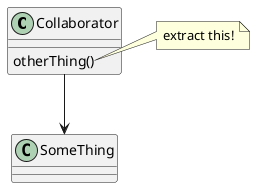 @startuml

class Collaborator {
    otherThing() 
}

note right of Collaborator::otherThing
extract this!
end note

Collaborator -down-> SomeThing

@enduml